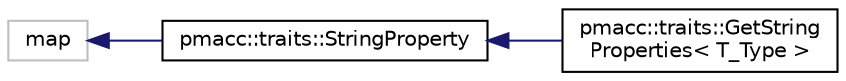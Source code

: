 digraph "Graphical Class Hierarchy"
{
 // LATEX_PDF_SIZE
  edge [fontname="Helvetica",fontsize="10",labelfontname="Helvetica",labelfontsize="10"];
  node [fontname="Helvetica",fontsize="10",shape=record];
  rankdir="LR";
  Node808 [label="map",height=0.2,width=0.4,color="grey75", fillcolor="white", style="filled",tooltip=" "];
  Node808 -> Node0 [dir="back",color="midnightblue",fontsize="10",style="solid",fontname="Helvetica"];
  Node0 [label="pmacc::traits::StringProperty",height=0.2,width=0.4,color="black", fillcolor="white", style="filled",URL="$structpmacc_1_1traits_1_1_string_property.html",tooltip="a property with sub properties"];
  Node0 -> Node1 [dir="back",color="midnightblue",fontsize="10",style="solid",fontname="Helvetica"];
  Node1 [label="pmacc::traits::GetString\lProperties\< T_Type \>",height=0.2,width=0.4,color="black", fillcolor="white", style="filled",URL="$structpmacc_1_1traits_1_1_get_string_properties.html",tooltip="get the properties of an object"];
}
